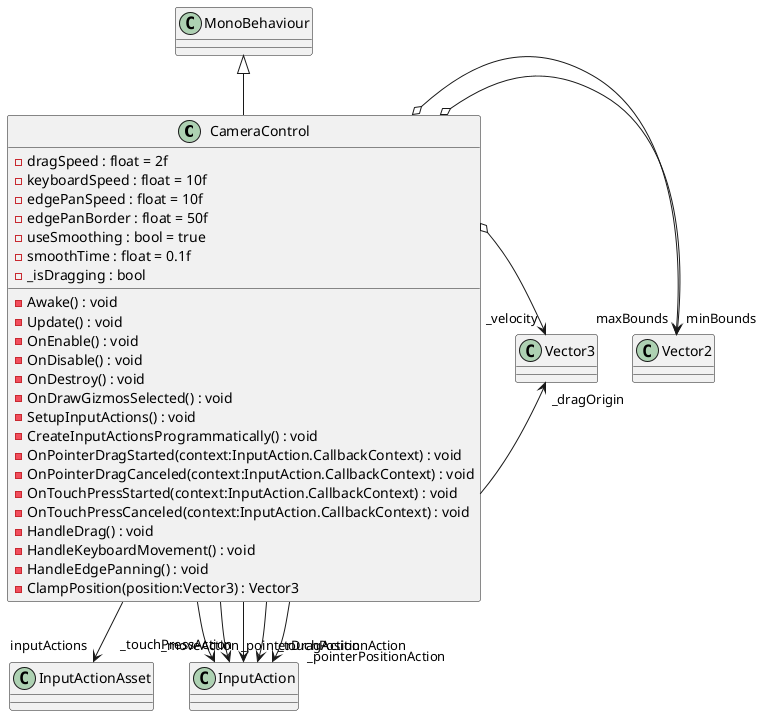 @startuml
class CameraControl {
    - dragSpeed : float = 2f
    - keyboardSpeed : float = 10f
    - edgePanSpeed : float = 10f
    - edgePanBorder : float = 50f
    - useSmoothing : bool = true
    - smoothTime : float = 0.1f
    - _isDragging : bool
    - Awake() : void
    - Update() : void
    - OnEnable() : void
    - OnDisable() : void
    - OnDestroy() : void
    - OnDrawGizmosSelected() : void
    - SetupInputActions() : void
    - CreateInputActionsProgrammatically() : void
    - OnPointerDragStarted(context:InputAction.CallbackContext) : void
    - OnPointerDragCanceled(context:InputAction.CallbackContext) : void
    - OnTouchPressStarted(context:InputAction.CallbackContext) : void
    - OnTouchPressCanceled(context:InputAction.CallbackContext) : void
    - HandleDrag() : void
    - HandleKeyboardMovement() : void
    - HandleEdgePanning() : void
    - ClampPosition(position:Vector3) : Vector3
}
MonoBehaviour <|-- CameraControl
CameraControl o-> "minBounds" Vector2
CameraControl o-> "maxBounds" Vector2
CameraControl --> "inputActions" InputActionAsset
CameraControl --> "_dragOrigin" Vector3
CameraControl --> "_moveAction" InputAction
CameraControl --> "_pointerDragAction" InputAction
CameraControl --> "_pointerPositionAction" InputAction
CameraControl --> "_touchPositionAction" InputAction
CameraControl --> "_touchPressAction" InputAction
CameraControl o-> "_velocity" Vector3
@enduml

